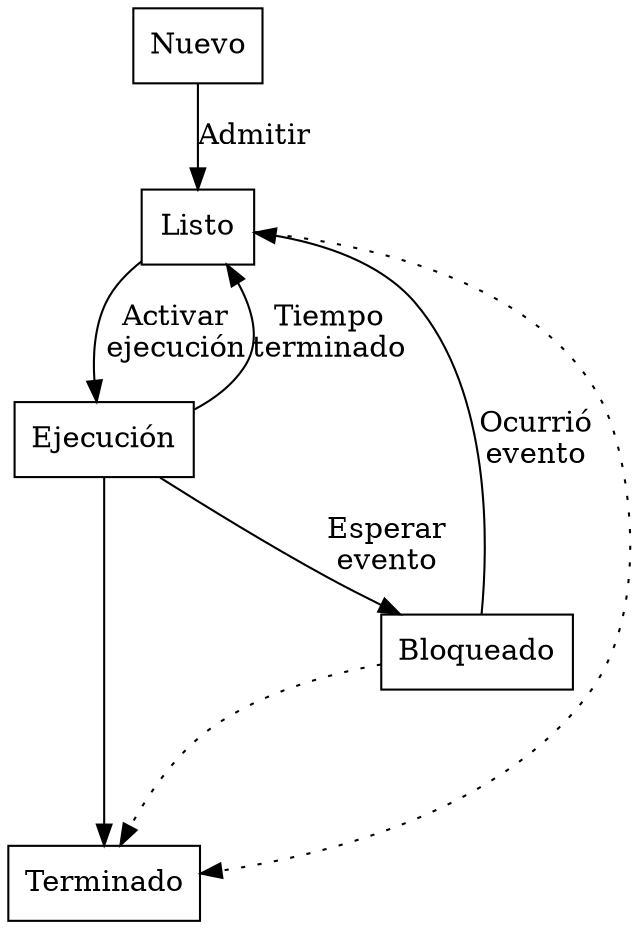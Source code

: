 digraph G {
	layout = dot;
	node [shape = box];

	Nuevo;
	Listo;
	Ejecución;
	Bloqueado;
	Terminado;

	Nuevo -> Listo [label = Admitir];
	Listo -> Ejecución [weight = 2, label = "Activar\nejecución"];
	Ejecución -> Listo [weight = -2, label = "Tiempo\nterminado"];
	Ejecución -> Bloqueado [label = "Esperar\nevento"];
	Bloqueado -> Listo [weight = 2, label = "Ocurrió\nevento"];
	Ejecución -> Terminado [weight = 2];
	Bloqueado -> Terminado [minlen = 2, weight = -2, style = dotted];
	Listo -> Terminado [minlen = 2, weight = -2, style = dotted];
}
